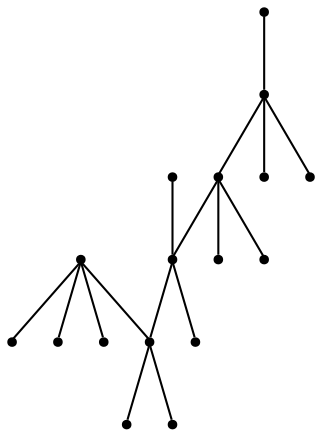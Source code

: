 graph {
  node [shape=point,comment="{\"directed\":false,\"doi\":\"10.1007/978-3-319-27261-0_36\",\"figure\":\"1 (1)\"}"]

  v0 [pos="808.0245256029682,721.7089446248417"]
  v1 [pos="868.3747985122325,721.7089446248417"]
  v2 [pos="747.6784813234808,721.7089446248417"]
  v3 [pos="826.7359103208134,766.9624228182674"]
  v4 [pos="826.1316295874303,676.442907872836"]
  v5 [pos="759.1428371502359,676.4376777895792"]
  v6 [pos="759.5334608001542,766.9583532094111"]
  v7 [pos="647.647954767624,721.7089446248417"]
  v8 [pos="647.647954767624,676.449107667578"]
  v9 [pos="647.647954767624,766.9624228182674"]
  v10 [pos="549.5364948636811,721.7089446248417"]
  v11 [pos="537.3220500617617,766.9583532094111"]
  v12 [pos="537.3637004753539,676.3845344208033"]
  v13 [pos="489.1893854781974,721.7089446248417"]
  v14 [pos="470.8447946507381,676.3845344208033"]
  v15 [pos="469.832149098899,766.9666196024004"]
  v16 [pos="428.84226019560924,721.7089446248417"]

  v0 -- v1 [id="-1",pos="808.0245256029682,721.7089446248417 868.3747985122325,721.7089446248417 868.3747985122325,721.7089446248417 868.3747985122325,721.7089446248417"]
  v16 -- v13 [id="-2",pos="428.84226019560924,721.7089446248417 489.1893854781974,721.7089446248417 489.1893854781974,721.7089446248417 489.1893854781974,721.7089446248417"]
  v13 -- v10 [id="-3",pos="489.1893854781974,721.7089446248417 549.5364948636811,721.7089446248417 549.5364948636811,721.7089446248417 549.5364948636811,721.7089446248417"]
  v10 -- v7 [id="-4",pos="549.5364948636811,721.7089446248417 579.7048273576196,721.7068621296847 579.7048273576196,721.7068621296847 579.7048273576196,721.7068621296847 620.2821228126764,721.7068621296847 620.2821228126764,721.7068621296847 620.2821228126764,721.7068621296847 647.647954767624,721.7089446248417 647.647954767624,721.7089446248417 647.647954767624,721.7089446248417"]
  v13 -- v15 [id="-5",pos="489.1893854781974,721.7089446248417 469.832149098899,766.9666196024004 469.832149098899,766.9666196024004 469.832149098899,766.9666196024004"]
  v10 -- v11 [id="-6",pos="549.5364948636811,721.7089446248417 537.3220500617617,766.9583532094111 537.3220500617617,766.9583532094111 537.3220500617617,766.9583532094111"]
  v13 -- v14 [id="-7",pos="489.1893854781974,721.7089446248417 470.8447946507381,676.3845344208033 470.8447946507381,676.3845344208033 470.8447946507381,676.3845344208033"]
  v9 -- v7 [id="-8",pos="647.647954767624,766.9624228182674 647.647954767624,721.7089446248417 647.647954767624,721.7089446248417 647.647954767624,721.7089446248417"]
  v7 -- v8 [id="-9",pos="647.647954767624,721.7089446248417 647.647954767624,676.449107667578 647.647954767624,676.449107667578 647.647954767624,676.449107667578"]
  v7 -- v2 [id="-10",pos="647.647954767624,721.7089446248417 677.8246173442809,721.7068621296847 677.8246173442809,721.7068621296847 677.8246173442809,721.7068621296847 718.3436022203089,721.7068621296847 718.3436022203089,721.7068621296847 718.3436022203089,721.7068621296847 747.6784813234808,721.7089446248417 747.6784813234808,721.7089446248417 747.6784813234808,721.7089446248417"]
  v10 -- v12 [id="-11",pos="549.5364948636811,721.7089446248417 537.3637004753539,676.3845344208033 537.3637004753539,676.3845344208033 537.3637004753539,676.3845344208033"]
  v2 -- v5 [id="-12",pos="747.6784813234808,721.7089446248417 759.1428371502359,676.4376777895792 759.1428371502359,676.4376777895792 759.1428371502359,676.4376777895792"]
  v0 -- v4 [id="-13",pos="808.0245256029682,721.7089446248417 826.1316295874303,676.442907872836 826.1316295874303,676.442907872836 826.1316295874303,676.442907872836"]
  v0 -- v3 [id="-14",pos="808.0245256029682,721.7089446248417 826.7359103208134,766.9624228182674 826.7359103208134,766.9624228182674 826.7359103208134,766.9624228182674"]
  v0 -- v2 [id="-15",pos="808.0245256029682,721.7089446248417 747.6784813234808,721.7089446248417 747.6784813234808,721.7089446248417 747.6784813234808,721.7089446248417"]
  v2 -- v6 [id="-16",pos="747.6784813234808,721.7089446248417 759.5334608001542,766.9583532094111 759.5334608001542,766.9583532094111 759.5334608001542,766.9583532094111"]
}